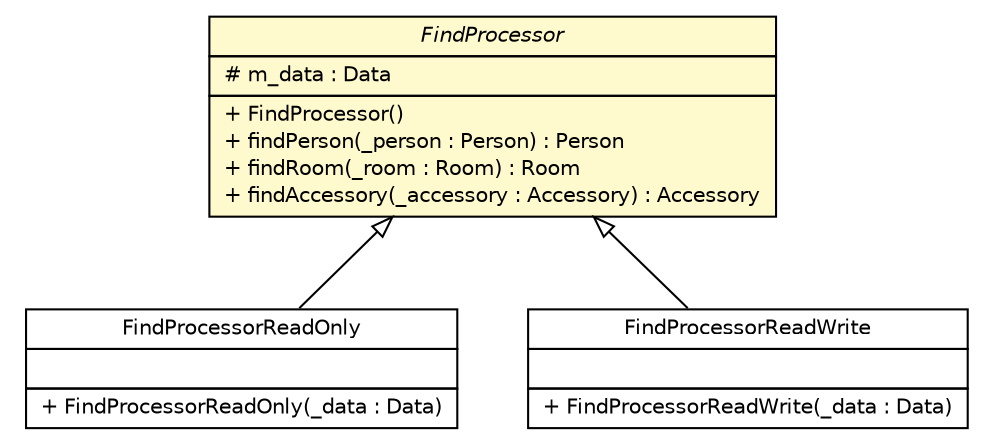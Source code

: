 #!/usr/local/bin/dot
#
# Class diagram 
# Generated by UMLGraph version 5.1 (http://www.umlgraph.org/)
#

digraph G {
	edge [fontname="Helvetica",fontsize=10,labelfontname="Helvetica",labelfontsize=10];
	node [fontname="Helvetica",fontsize=10,shape=plaintext];
	nodesep=0.25;
	ranksep=0.5;
	// com.connectlife.coreserver.environment.FindProcessorReadOnly
	c1742 [label=<<table title="com.connectlife.coreserver.environment.FindProcessorReadOnly" border="0" cellborder="1" cellspacing="0" cellpadding="2" port="p" href="./FindProcessorReadOnly.html">
		<tr><td><table border="0" cellspacing="0" cellpadding="1">
<tr><td align="center" balign="center"> FindProcessorReadOnly </td></tr>
		</table></td></tr>
		<tr><td><table border="0" cellspacing="0" cellpadding="1">
<tr><td align="left" balign="left">  </td></tr>
		</table></td></tr>
		<tr><td><table border="0" cellspacing="0" cellpadding="1">
<tr><td align="left" balign="left"> + FindProcessorReadOnly(_data : Data) </td></tr>
		</table></td></tr>
		</table>>, fontname="Helvetica", fontcolor="black", fontsize=10.0];
	// com.connectlife.coreserver.environment.FindProcessor
	c1744 [label=<<table title="com.connectlife.coreserver.environment.FindProcessor" border="0" cellborder="1" cellspacing="0" cellpadding="2" port="p" bgcolor="lemonChiffon" href="./FindProcessor.html">
		<tr><td><table border="0" cellspacing="0" cellpadding="1">
<tr><td align="center" balign="center"><font face="Helvetica-Oblique"> FindProcessor </font></td></tr>
		</table></td></tr>
		<tr><td><table border="0" cellspacing="0" cellpadding="1">
<tr><td align="left" balign="left"> # m_data : Data </td></tr>
		</table></td></tr>
		<tr><td><table border="0" cellspacing="0" cellpadding="1">
<tr><td align="left" balign="left"> + FindProcessor() </td></tr>
<tr><td align="left" balign="left"> + findPerson(_person : Person) : Person </td></tr>
<tr><td align="left" balign="left"> + findRoom(_room : Room) : Room </td></tr>
<tr><td align="left" balign="left"> + findAccessory(_accessory : Accessory) : Accessory </td></tr>
		</table></td></tr>
		</table>>, fontname="Helvetica", fontcolor="black", fontsize=10.0];
	// com.connectlife.coreserver.environment.FindProcessorReadWrite
	c1745 [label=<<table title="com.connectlife.coreserver.environment.FindProcessorReadWrite" border="0" cellborder="1" cellspacing="0" cellpadding="2" port="p" href="./FindProcessorReadWrite.html">
		<tr><td><table border="0" cellspacing="0" cellpadding="1">
<tr><td align="center" balign="center"> FindProcessorReadWrite </td></tr>
		</table></td></tr>
		<tr><td><table border="0" cellspacing="0" cellpadding="1">
<tr><td align="left" balign="left">  </td></tr>
		</table></td></tr>
		<tr><td><table border="0" cellspacing="0" cellpadding="1">
<tr><td align="left" balign="left"> + FindProcessorReadWrite(_data : Data) </td></tr>
		</table></td></tr>
		</table>>, fontname="Helvetica", fontcolor="black", fontsize=10.0];
	//com.connectlife.coreserver.environment.FindProcessorReadOnly extends com.connectlife.coreserver.environment.FindProcessor
	c1744:p -> c1742:p [dir=back,arrowtail=empty];
	//com.connectlife.coreserver.environment.FindProcessorReadWrite extends com.connectlife.coreserver.environment.FindProcessor
	c1744:p -> c1745:p [dir=back,arrowtail=empty];
}

